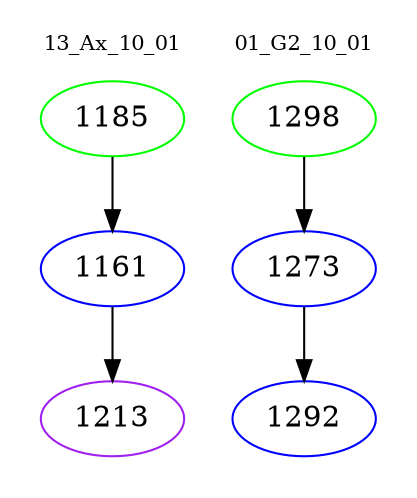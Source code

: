 digraph{
subgraph cluster_0 {
color = white
label = "13_Ax_10_01";
fontsize=10;
T0_1185 [label="1185", color="green"]
T0_1185 -> T0_1161 [color="black"]
T0_1161 [label="1161", color="blue"]
T0_1161 -> T0_1213 [color="black"]
T0_1213 [label="1213", color="purple"]
}
subgraph cluster_1 {
color = white
label = "01_G2_10_01";
fontsize=10;
T1_1298 [label="1298", color="green"]
T1_1298 -> T1_1273 [color="black"]
T1_1273 [label="1273", color="blue"]
T1_1273 -> T1_1292 [color="black"]
T1_1292 [label="1292", color="blue"]
}
}
